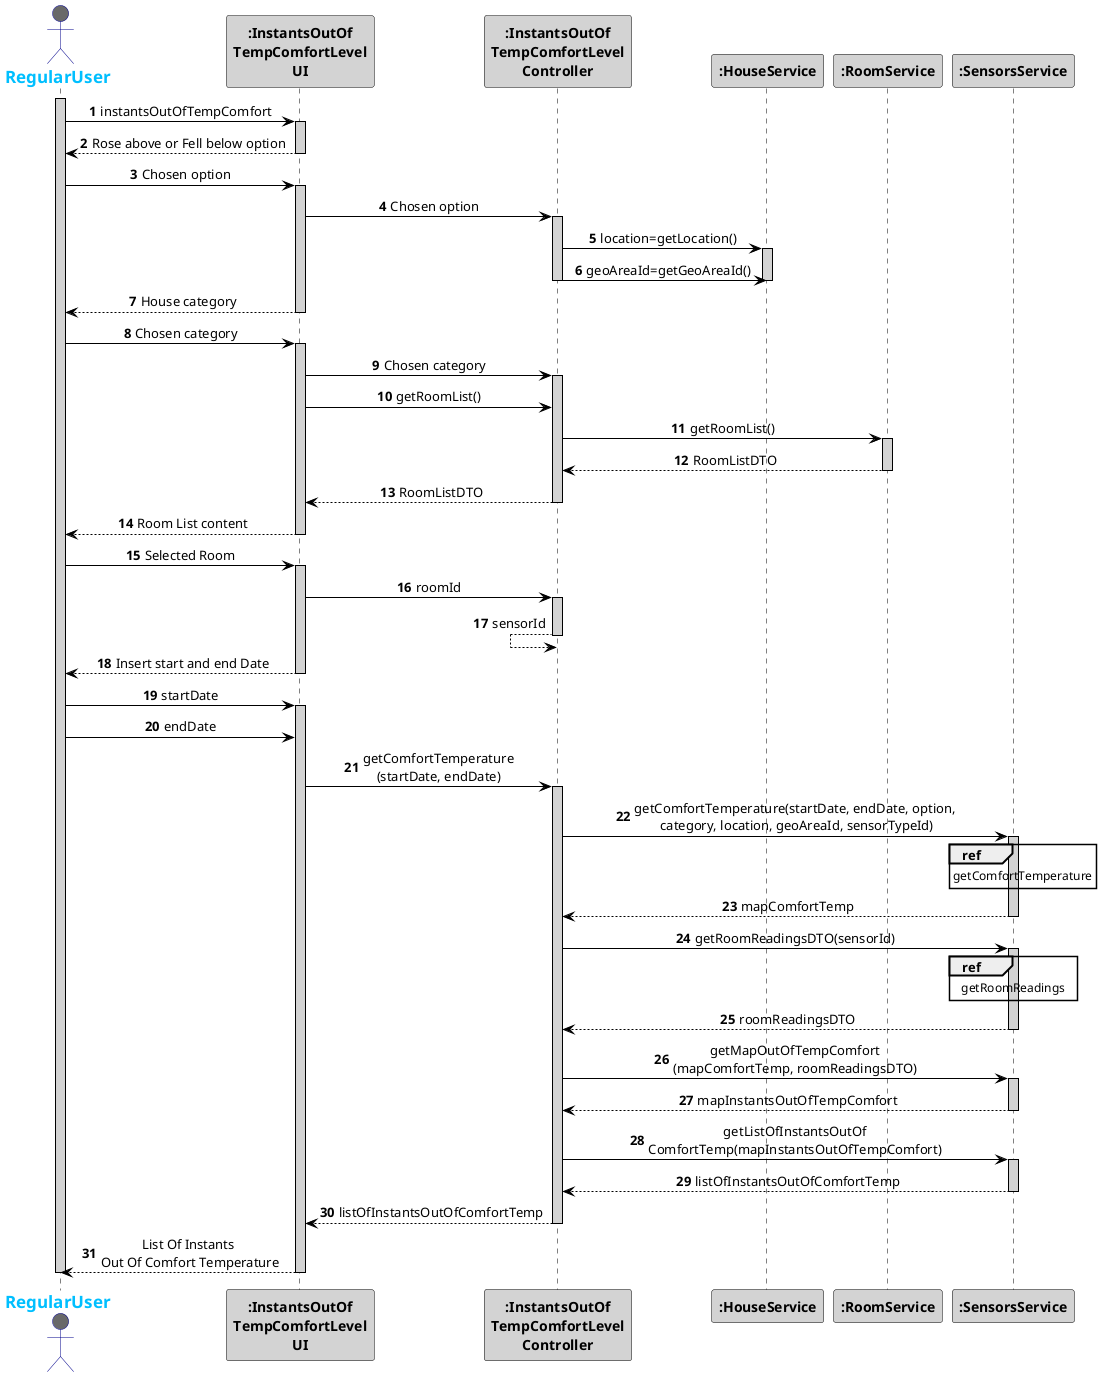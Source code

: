 @startuml
skinparam sequenceMessageAlign center
skinparam sequence {
    ArrowColor Black
    ActorBorderColor DarkBlue
    LifeLineBorderColor black
    LifeLineBackgroundColor LightGrey

    ParticipantBorderColor Black
    ParticipantBackgroundColor LightGrey
    ParticipantFontStyle Bold

    ActorBackgroundColor DimGrey
    ActorFontColor DeepSkyBlue
    ActorFontStyle Bold
    ActorFontSize 17
    ActorFontName Aapex
}

autonumber
actor RegularUser
activate RegularUser
RegularUser -> ":InstantsOutOf\nTempComfortLevel\nUI": instantsOutOfTempComfort
activate ":InstantsOutOf\nTempComfortLevel\nUI"
":InstantsOutOf\nTempComfortLevel\nUI" --> RegularUser: Rose above or Fell below option
deactivate ":InstantsOutOf\nTempComfortLevel\nUI"
RegularUser -> ":InstantsOutOf\nTempComfortLevel\nUI": Chosen option
activate ":InstantsOutOf\nTempComfortLevel\nUI"
":InstantsOutOf\nTempComfortLevel\nUI" -> ":InstantsOutOf\nTempComfortLevel\nController" : Chosen option
activate ":InstantsOutOf\nTempComfortLevel\nController"
":InstantsOutOf\nTempComfortLevel\nController" -> ":HouseService" : location=getLocation()
activate ":HouseService"
":InstantsOutOf\nTempComfortLevel\nController" -> ":HouseService" : geoAreaId=getGeoAreaId()
deactivate ":HouseService"
deactivate ":InstantsOutOf\nTempComfortLevel\nController"
":InstantsOutOf\nTempComfortLevel\nUI" --> RegularUser: House category
deactivate ":InstantsOutOf\nTempComfortLevel\nUI"
RegularUser -> ":InstantsOutOf\nTempComfortLevel\nUI": Chosen category
activate ":InstantsOutOf\nTempComfortLevel\nUI"
":InstantsOutOf\nTempComfortLevel\nUI" -> ":InstantsOutOf\nTempComfortLevel\nController" : Chosen category
activate ":InstantsOutOf\nTempComfortLevel\nController"
":InstantsOutOf\nTempComfortLevel\nUI" -> ":InstantsOutOf\nTempComfortLevel\nController" : getRoomList()
":InstantsOutOf\nTempComfortLevel\nController" -> ":RoomService": getRoomList()
activate ":RoomService"
":InstantsOutOf\nTempComfortLevel\nController" <-- ":RoomService": RoomListDTO
deactivate ":RoomService"
":InstantsOutOf\nTempComfortLevel\nUI" <-- ":InstantsOutOf\nTempComfortLevel\nController" : RoomListDTO
deactivate ":InstantsOutOf\nTempComfortLevel\nController"
RegularUser <-- ":InstantsOutOf\nTempComfortLevel\nUI" : Room List content
deactivate ":InstantsOutOf\nTempComfortLevel\nUI"
RegularUser -> ":InstantsOutOf\nTempComfortLevel\nUI":  Selected Room
activate ":InstantsOutOf\nTempComfortLevel\nUI"
":InstantsOutOf\nTempComfortLevel\nUI" -> ":InstantsOutOf\nTempComfortLevel\nController" : roomId
activate ":InstantsOutOf\nTempComfortLevel\nController"
":InstantsOutOf\nTempComfortLevel\nController" <-- ":InstantsOutOf\nTempComfortLevel\nController" : sensorId
deactivate ":InstantsOutOf\nTempComfortLevel\nController"
RegularUser <-- ":InstantsOutOf\nTempComfortLevel\nUI" : Insert start and end Date
deactivate ":InstantsOutOf\nTempComfortLevel\nUI"
RegularUser -> ":InstantsOutOf\nTempComfortLevel\nUI": startDate
activate ":InstantsOutOf\nTempComfortLevel\nUI"
RegularUser -> ":InstantsOutOf\nTempComfortLevel\nUI": endDate
":InstantsOutOf\nTempComfortLevel\nUI" -> ":InstantsOutOf\nTempComfortLevel\nController" : getComfortTemperature\n(startDate, endDate)
activate ":InstantsOutOf\nTempComfortLevel\nController"
":InstantsOutOf\nTempComfortLevel\nController" -> ":SensorsService": getComfortTemperature(startDate, endDate, option,\n category, location, geoAreaId, sensorTypeId)
activate ":SensorsService"
ref over ":SensorsService"
getComfortTemperature
end
":InstantsOutOf\nTempComfortLevel\nController" <-- ":SensorsService" : mapComfortTemp
deactivate ":SensorsService"
":InstantsOutOf\nTempComfortLevel\nController" -> ":SensorsService": getRoomReadingsDTO(sensorId)
activate ":SensorsService"
ref over ":SensorsService"
getRoomReadings
end
":InstantsOutOf\nTempComfortLevel\nController" <-- ":SensorsService" : roomReadingsDTO
deactivate ":SensorsService"
":InstantsOutOf\nTempComfortLevel\nController" -> ":SensorsService": getMapOutOfTempComfort\n(mapComfortTemp, roomReadingsDTO)
activate ":SensorsService"
":InstantsOutOf\nTempComfortLevel\nController" <-- ":SensorsService" : mapInstantsOutOfTempComfort
deactivate ":SensorsService"
":InstantsOutOf\nTempComfortLevel\nController" -> ":SensorsService": getListOfInstantsOutOf\nComfortTemp(mapInstantsOutOfTempComfort)
activate ":SensorsService"
":InstantsOutOf\nTempComfortLevel\nController" <-- ":SensorsService" : listOfInstantsOutOfComfortTemp
deactivate ":SensorsService"
":InstantsOutOf\nTempComfortLevel\nUI" <-- ":InstantsOutOf\nTempComfortLevel\nController"  : listOfInstantsOutOfComfortTemp
deactivate ":InstantsOutOf\nTempComfortLevel\nController"
RegularUser <-- ":InstantsOutOf\nTempComfortLevel\nUI": List Of Instants \nOut Of Comfort Temperature
deactivate ":InstantsOutOf\nTempComfortLevel\nUI"
deactivate RegularUser



@enduml